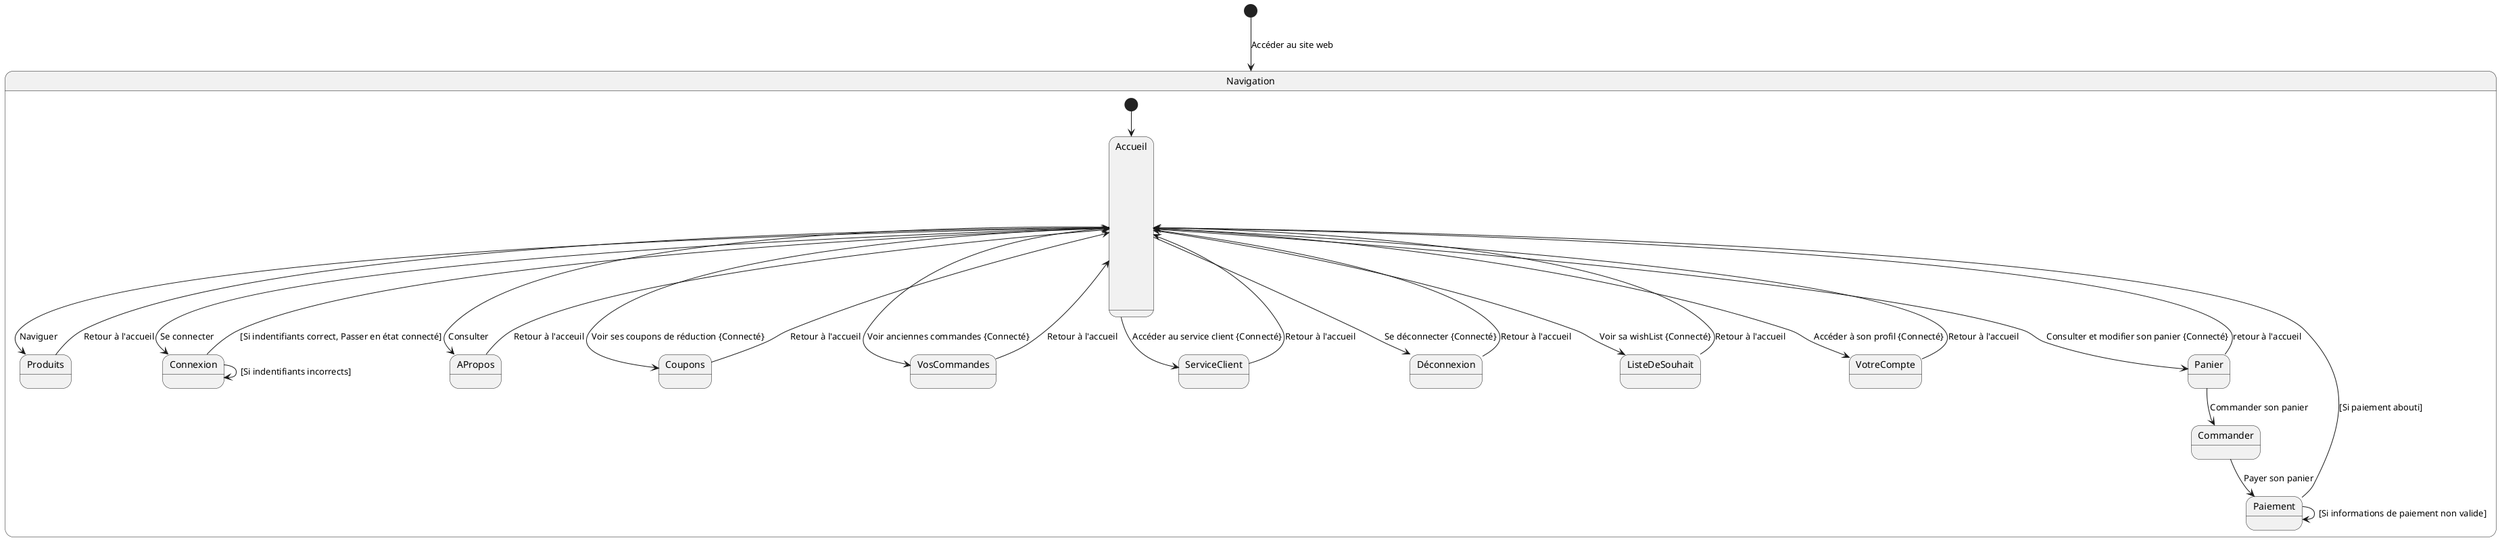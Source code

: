 @startuml SEP
[*] --> Navigation: Accéder au site web

state Navigation {
  [*] --> Accueil
    state "Accueil\n\n\n\n\n\n\n\n\n\n\n\n" as Accueil {
    
    
  }
  Accueil --> Produits: Naviguer
  Accueil --> Connexion: Se connecter
  Produits --> Accueil: Retour à l'accueil
  Accueil --> APropos : Consulter
  APropos --> Accueil : Retour à l'acceuil
  Accueil --> Coupons : Voir ses coupons de réduction {Connecté}
  Accueil --> VosCommandes : Voir anciennes commandes {Connecté}
  Accueil --> ServiceClient : Accéder au service client {Connecté}
  Accueil --> Déconnexion : Se déconnecter {Connecté}
  Accueil --> ListeDeSouhait : Voir sa wishList {Connecté}
  Accueil --> VotreCompte : Accéder à son profil {Connecté}
  Accueil --> Panier : Consulter et modifier son panier {Connecté}
  Panier --> Commander : Commander son panier
  Commander --> Paiement : Payer son panier
  Connexion --> Connexion : [Si indentifiants incorrects]
  Connexion --> Accueil : [Si indentifiants correct, Passer en état connecté]
  Déconnexion --> Accueil : Retour à l'accueil
  Coupons --> Accueil : Retour à l'accueil
  VosCommandes --> Accueil : Retour à l'accueil
  ServiceClient --> Accueil : Retour à l'accueil
  ListeDeSouhait --> Accueil : Retour à l'accueil
  VotreCompte --> Accueil : Retour à l'accueil
  Panier --> Accueil : retour à l'accueil
  Paiement --> Paiement : [Si informations de paiement non valide]
  Paiement --> Accueil : [Si paiement abouti]
}


@enduml